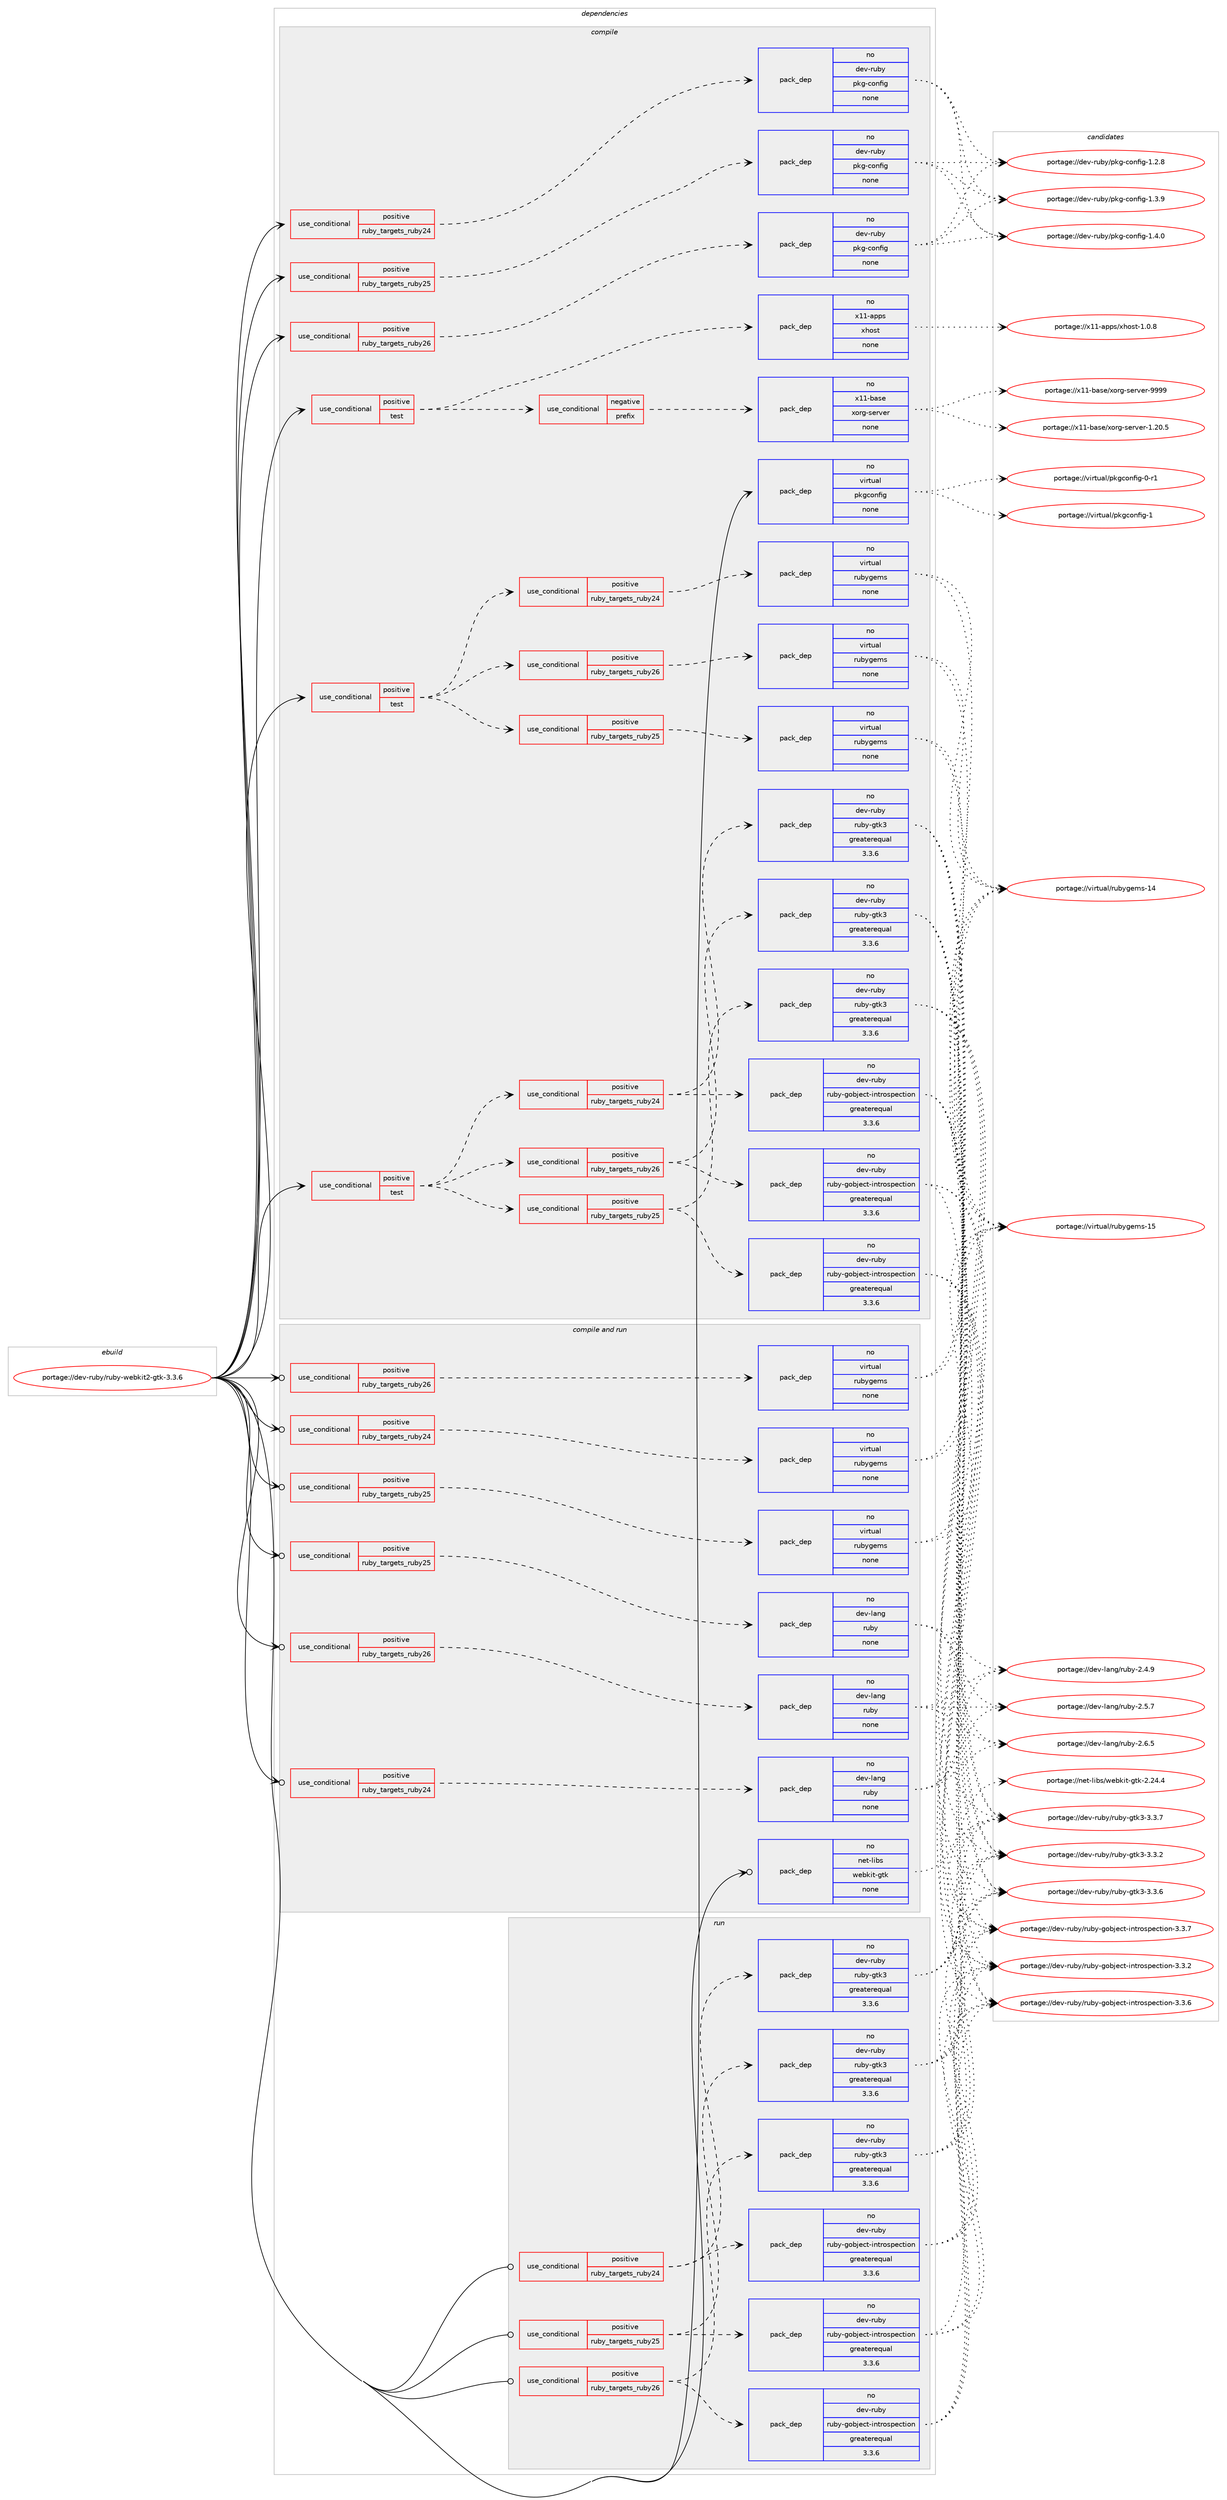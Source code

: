 digraph prolog {

# *************
# Graph options
# *************

newrank=true;
concentrate=true;
compound=true;
graph [rankdir=LR,fontname=Helvetica,fontsize=10,ranksep=1.5];#, ranksep=2.5, nodesep=0.2];
edge  [arrowhead=vee];
node  [fontname=Helvetica,fontsize=10];

# **********
# The ebuild
# **********

subgraph cluster_leftcol {
color=gray;
rank=same;
label=<<i>ebuild</i>>;
id [label="portage://dev-ruby/ruby-webkit2-gtk-3.3.6", color=red, width=4, href="../dev-ruby/ruby-webkit2-gtk-3.3.6.svg"];
}

# ****************
# The dependencies
# ****************

subgraph cluster_midcol {
color=gray;
label=<<i>dependencies</i>>;
subgraph cluster_compile {
fillcolor="#eeeeee";
style=filled;
label=<<i>compile</i>>;
subgraph cond64933 {
dependency246726 [label=<<TABLE BORDER="0" CELLBORDER="1" CELLSPACING="0" CELLPADDING="4"><TR><TD ROWSPAN="3" CELLPADDING="10">use_conditional</TD></TR><TR><TD>positive</TD></TR><TR><TD>ruby_targets_ruby24</TD></TR></TABLE>>, shape=none, color=red];
subgraph pack178248 {
dependency246727 [label=<<TABLE BORDER="0" CELLBORDER="1" CELLSPACING="0" CELLPADDING="4" WIDTH="220"><TR><TD ROWSPAN="6" CELLPADDING="30">pack_dep</TD></TR><TR><TD WIDTH="110">no</TD></TR><TR><TD>dev-ruby</TD></TR><TR><TD>pkg-config</TD></TR><TR><TD>none</TD></TR><TR><TD></TD></TR></TABLE>>, shape=none, color=blue];
}
dependency246726:e -> dependency246727:w [weight=20,style="dashed",arrowhead="vee"];
}
id:e -> dependency246726:w [weight=20,style="solid",arrowhead="vee"];
subgraph cond64934 {
dependency246728 [label=<<TABLE BORDER="0" CELLBORDER="1" CELLSPACING="0" CELLPADDING="4"><TR><TD ROWSPAN="3" CELLPADDING="10">use_conditional</TD></TR><TR><TD>positive</TD></TR><TR><TD>ruby_targets_ruby25</TD></TR></TABLE>>, shape=none, color=red];
subgraph pack178249 {
dependency246729 [label=<<TABLE BORDER="0" CELLBORDER="1" CELLSPACING="0" CELLPADDING="4" WIDTH="220"><TR><TD ROWSPAN="6" CELLPADDING="30">pack_dep</TD></TR><TR><TD WIDTH="110">no</TD></TR><TR><TD>dev-ruby</TD></TR><TR><TD>pkg-config</TD></TR><TR><TD>none</TD></TR><TR><TD></TD></TR></TABLE>>, shape=none, color=blue];
}
dependency246728:e -> dependency246729:w [weight=20,style="dashed",arrowhead="vee"];
}
id:e -> dependency246728:w [weight=20,style="solid",arrowhead="vee"];
subgraph cond64935 {
dependency246730 [label=<<TABLE BORDER="0" CELLBORDER="1" CELLSPACING="0" CELLPADDING="4"><TR><TD ROWSPAN="3" CELLPADDING="10">use_conditional</TD></TR><TR><TD>positive</TD></TR><TR><TD>ruby_targets_ruby26</TD></TR></TABLE>>, shape=none, color=red];
subgraph pack178250 {
dependency246731 [label=<<TABLE BORDER="0" CELLBORDER="1" CELLSPACING="0" CELLPADDING="4" WIDTH="220"><TR><TD ROWSPAN="6" CELLPADDING="30">pack_dep</TD></TR><TR><TD WIDTH="110">no</TD></TR><TR><TD>dev-ruby</TD></TR><TR><TD>pkg-config</TD></TR><TR><TD>none</TD></TR><TR><TD></TD></TR></TABLE>>, shape=none, color=blue];
}
dependency246730:e -> dependency246731:w [weight=20,style="dashed",arrowhead="vee"];
}
id:e -> dependency246730:w [weight=20,style="solid",arrowhead="vee"];
subgraph cond64936 {
dependency246732 [label=<<TABLE BORDER="0" CELLBORDER="1" CELLSPACING="0" CELLPADDING="4"><TR><TD ROWSPAN="3" CELLPADDING="10">use_conditional</TD></TR><TR><TD>positive</TD></TR><TR><TD>test</TD></TR></TABLE>>, shape=none, color=red];
subgraph cond64937 {
dependency246733 [label=<<TABLE BORDER="0" CELLBORDER="1" CELLSPACING="0" CELLPADDING="4"><TR><TD ROWSPAN="3" CELLPADDING="10">use_conditional</TD></TR><TR><TD>negative</TD></TR><TR><TD>prefix</TD></TR></TABLE>>, shape=none, color=red];
subgraph pack178251 {
dependency246734 [label=<<TABLE BORDER="0" CELLBORDER="1" CELLSPACING="0" CELLPADDING="4" WIDTH="220"><TR><TD ROWSPAN="6" CELLPADDING="30">pack_dep</TD></TR><TR><TD WIDTH="110">no</TD></TR><TR><TD>x11-base</TD></TR><TR><TD>xorg-server</TD></TR><TR><TD>none</TD></TR><TR><TD></TD></TR></TABLE>>, shape=none, color=blue];
}
dependency246733:e -> dependency246734:w [weight=20,style="dashed",arrowhead="vee"];
}
dependency246732:e -> dependency246733:w [weight=20,style="dashed",arrowhead="vee"];
subgraph pack178252 {
dependency246735 [label=<<TABLE BORDER="0" CELLBORDER="1" CELLSPACING="0" CELLPADDING="4" WIDTH="220"><TR><TD ROWSPAN="6" CELLPADDING="30">pack_dep</TD></TR><TR><TD WIDTH="110">no</TD></TR><TR><TD>x11-apps</TD></TR><TR><TD>xhost</TD></TR><TR><TD>none</TD></TR><TR><TD></TD></TR></TABLE>>, shape=none, color=blue];
}
dependency246732:e -> dependency246735:w [weight=20,style="dashed",arrowhead="vee"];
}
id:e -> dependency246732:w [weight=20,style="solid",arrowhead="vee"];
subgraph cond64938 {
dependency246736 [label=<<TABLE BORDER="0" CELLBORDER="1" CELLSPACING="0" CELLPADDING="4"><TR><TD ROWSPAN="3" CELLPADDING="10">use_conditional</TD></TR><TR><TD>positive</TD></TR><TR><TD>test</TD></TR></TABLE>>, shape=none, color=red];
subgraph cond64939 {
dependency246737 [label=<<TABLE BORDER="0" CELLBORDER="1" CELLSPACING="0" CELLPADDING="4"><TR><TD ROWSPAN="3" CELLPADDING="10">use_conditional</TD></TR><TR><TD>positive</TD></TR><TR><TD>ruby_targets_ruby24</TD></TR></TABLE>>, shape=none, color=red];
subgraph pack178253 {
dependency246738 [label=<<TABLE BORDER="0" CELLBORDER="1" CELLSPACING="0" CELLPADDING="4" WIDTH="220"><TR><TD ROWSPAN="6" CELLPADDING="30">pack_dep</TD></TR><TR><TD WIDTH="110">no</TD></TR><TR><TD>dev-ruby</TD></TR><TR><TD>ruby-gobject-introspection</TD></TR><TR><TD>greaterequal</TD></TR><TR><TD>3.3.6</TD></TR></TABLE>>, shape=none, color=blue];
}
dependency246737:e -> dependency246738:w [weight=20,style="dashed",arrowhead="vee"];
subgraph pack178254 {
dependency246739 [label=<<TABLE BORDER="0" CELLBORDER="1" CELLSPACING="0" CELLPADDING="4" WIDTH="220"><TR><TD ROWSPAN="6" CELLPADDING="30">pack_dep</TD></TR><TR><TD WIDTH="110">no</TD></TR><TR><TD>dev-ruby</TD></TR><TR><TD>ruby-gtk3</TD></TR><TR><TD>greaterequal</TD></TR><TR><TD>3.3.6</TD></TR></TABLE>>, shape=none, color=blue];
}
dependency246737:e -> dependency246739:w [weight=20,style="dashed",arrowhead="vee"];
}
dependency246736:e -> dependency246737:w [weight=20,style="dashed",arrowhead="vee"];
subgraph cond64940 {
dependency246740 [label=<<TABLE BORDER="0" CELLBORDER="1" CELLSPACING="0" CELLPADDING="4"><TR><TD ROWSPAN="3" CELLPADDING="10">use_conditional</TD></TR><TR><TD>positive</TD></TR><TR><TD>ruby_targets_ruby25</TD></TR></TABLE>>, shape=none, color=red];
subgraph pack178255 {
dependency246741 [label=<<TABLE BORDER="0" CELLBORDER="1" CELLSPACING="0" CELLPADDING="4" WIDTH="220"><TR><TD ROWSPAN="6" CELLPADDING="30">pack_dep</TD></TR><TR><TD WIDTH="110">no</TD></TR><TR><TD>dev-ruby</TD></TR><TR><TD>ruby-gobject-introspection</TD></TR><TR><TD>greaterequal</TD></TR><TR><TD>3.3.6</TD></TR></TABLE>>, shape=none, color=blue];
}
dependency246740:e -> dependency246741:w [weight=20,style="dashed",arrowhead="vee"];
subgraph pack178256 {
dependency246742 [label=<<TABLE BORDER="0" CELLBORDER="1" CELLSPACING="0" CELLPADDING="4" WIDTH="220"><TR><TD ROWSPAN="6" CELLPADDING="30">pack_dep</TD></TR><TR><TD WIDTH="110">no</TD></TR><TR><TD>dev-ruby</TD></TR><TR><TD>ruby-gtk3</TD></TR><TR><TD>greaterequal</TD></TR><TR><TD>3.3.6</TD></TR></TABLE>>, shape=none, color=blue];
}
dependency246740:e -> dependency246742:w [weight=20,style="dashed",arrowhead="vee"];
}
dependency246736:e -> dependency246740:w [weight=20,style="dashed",arrowhead="vee"];
subgraph cond64941 {
dependency246743 [label=<<TABLE BORDER="0" CELLBORDER="1" CELLSPACING="0" CELLPADDING="4"><TR><TD ROWSPAN="3" CELLPADDING="10">use_conditional</TD></TR><TR><TD>positive</TD></TR><TR><TD>ruby_targets_ruby26</TD></TR></TABLE>>, shape=none, color=red];
subgraph pack178257 {
dependency246744 [label=<<TABLE BORDER="0" CELLBORDER="1" CELLSPACING="0" CELLPADDING="4" WIDTH="220"><TR><TD ROWSPAN="6" CELLPADDING="30">pack_dep</TD></TR><TR><TD WIDTH="110">no</TD></TR><TR><TD>dev-ruby</TD></TR><TR><TD>ruby-gobject-introspection</TD></TR><TR><TD>greaterequal</TD></TR><TR><TD>3.3.6</TD></TR></TABLE>>, shape=none, color=blue];
}
dependency246743:e -> dependency246744:w [weight=20,style="dashed",arrowhead="vee"];
subgraph pack178258 {
dependency246745 [label=<<TABLE BORDER="0" CELLBORDER="1" CELLSPACING="0" CELLPADDING="4" WIDTH="220"><TR><TD ROWSPAN="6" CELLPADDING="30">pack_dep</TD></TR><TR><TD WIDTH="110">no</TD></TR><TR><TD>dev-ruby</TD></TR><TR><TD>ruby-gtk3</TD></TR><TR><TD>greaterequal</TD></TR><TR><TD>3.3.6</TD></TR></TABLE>>, shape=none, color=blue];
}
dependency246743:e -> dependency246745:w [weight=20,style="dashed",arrowhead="vee"];
}
dependency246736:e -> dependency246743:w [weight=20,style="dashed",arrowhead="vee"];
}
id:e -> dependency246736:w [weight=20,style="solid",arrowhead="vee"];
subgraph cond64942 {
dependency246746 [label=<<TABLE BORDER="0" CELLBORDER="1" CELLSPACING="0" CELLPADDING="4"><TR><TD ROWSPAN="3" CELLPADDING="10">use_conditional</TD></TR><TR><TD>positive</TD></TR><TR><TD>test</TD></TR></TABLE>>, shape=none, color=red];
subgraph cond64943 {
dependency246747 [label=<<TABLE BORDER="0" CELLBORDER="1" CELLSPACING="0" CELLPADDING="4"><TR><TD ROWSPAN="3" CELLPADDING="10">use_conditional</TD></TR><TR><TD>positive</TD></TR><TR><TD>ruby_targets_ruby24</TD></TR></TABLE>>, shape=none, color=red];
subgraph pack178259 {
dependency246748 [label=<<TABLE BORDER="0" CELLBORDER="1" CELLSPACING="0" CELLPADDING="4" WIDTH="220"><TR><TD ROWSPAN="6" CELLPADDING="30">pack_dep</TD></TR><TR><TD WIDTH="110">no</TD></TR><TR><TD>virtual</TD></TR><TR><TD>rubygems</TD></TR><TR><TD>none</TD></TR><TR><TD></TD></TR></TABLE>>, shape=none, color=blue];
}
dependency246747:e -> dependency246748:w [weight=20,style="dashed",arrowhead="vee"];
}
dependency246746:e -> dependency246747:w [weight=20,style="dashed",arrowhead="vee"];
subgraph cond64944 {
dependency246749 [label=<<TABLE BORDER="0" CELLBORDER="1" CELLSPACING="0" CELLPADDING="4"><TR><TD ROWSPAN="3" CELLPADDING="10">use_conditional</TD></TR><TR><TD>positive</TD></TR><TR><TD>ruby_targets_ruby25</TD></TR></TABLE>>, shape=none, color=red];
subgraph pack178260 {
dependency246750 [label=<<TABLE BORDER="0" CELLBORDER="1" CELLSPACING="0" CELLPADDING="4" WIDTH="220"><TR><TD ROWSPAN="6" CELLPADDING="30">pack_dep</TD></TR><TR><TD WIDTH="110">no</TD></TR><TR><TD>virtual</TD></TR><TR><TD>rubygems</TD></TR><TR><TD>none</TD></TR><TR><TD></TD></TR></TABLE>>, shape=none, color=blue];
}
dependency246749:e -> dependency246750:w [weight=20,style="dashed",arrowhead="vee"];
}
dependency246746:e -> dependency246749:w [weight=20,style="dashed",arrowhead="vee"];
subgraph cond64945 {
dependency246751 [label=<<TABLE BORDER="0" CELLBORDER="1" CELLSPACING="0" CELLPADDING="4"><TR><TD ROWSPAN="3" CELLPADDING="10">use_conditional</TD></TR><TR><TD>positive</TD></TR><TR><TD>ruby_targets_ruby26</TD></TR></TABLE>>, shape=none, color=red];
subgraph pack178261 {
dependency246752 [label=<<TABLE BORDER="0" CELLBORDER="1" CELLSPACING="0" CELLPADDING="4" WIDTH="220"><TR><TD ROWSPAN="6" CELLPADDING="30">pack_dep</TD></TR><TR><TD WIDTH="110">no</TD></TR><TR><TD>virtual</TD></TR><TR><TD>rubygems</TD></TR><TR><TD>none</TD></TR><TR><TD></TD></TR></TABLE>>, shape=none, color=blue];
}
dependency246751:e -> dependency246752:w [weight=20,style="dashed",arrowhead="vee"];
}
dependency246746:e -> dependency246751:w [weight=20,style="dashed",arrowhead="vee"];
}
id:e -> dependency246746:w [weight=20,style="solid",arrowhead="vee"];
subgraph pack178262 {
dependency246753 [label=<<TABLE BORDER="0" CELLBORDER="1" CELLSPACING="0" CELLPADDING="4" WIDTH="220"><TR><TD ROWSPAN="6" CELLPADDING="30">pack_dep</TD></TR><TR><TD WIDTH="110">no</TD></TR><TR><TD>virtual</TD></TR><TR><TD>pkgconfig</TD></TR><TR><TD>none</TD></TR><TR><TD></TD></TR></TABLE>>, shape=none, color=blue];
}
id:e -> dependency246753:w [weight=20,style="solid",arrowhead="vee"];
}
subgraph cluster_compileandrun {
fillcolor="#eeeeee";
style=filled;
label=<<i>compile and run</i>>;
subgraph cond64946 {
dependency246754 [label=<<TABLE BORDER="0" CELLBORDER="1" CELLSPACING="0" CELLPADDING="4"><TR><TD ROWSPAN="3" CELLPADDING="10">use_conditional</TD></TR><TR><TD>positive</TD></TR><TR><TD>ruby_targets_ruby24</TD></TR></TABLE>>, shape=none, color=red];
subgraph pack178263 {
dependency246755 [label=<<TABLE BORDER="0" CELLBORDER="1" CELLSPACING="0" CELLPADDING="4" WIDTH="220"><TR><TD ROWSPAN="6" CELLPADDING="30">pack_dep</TD></TR><TR><TD WIDTH="110">no</TD></TR><TR><TD>dev-lang</TD></TR><TR><TD>ruby</TD></TR><TR><TD>none</TD></TR><TR><TD></TD></TR></TABLE>>, shape=none, color=blue];
}
dependency246754:e -> dependency246755:w [weight=20,style="dashed",arrowhead="vee"];
}
id:e -> dependency246754:w [weight=20,style="solid",arrowhead="odotvee"];
subgraph cond64947 {
dependency246756 [label=<<TABLE BORDER="0" CELLBORDER="1" CELLSPACING="0" CELLPADDING="4"><TR><TD ROWSPAN="3" CELLPADDING="10">use_conditional</TD></TR><TR><TD>positive</TD></TR><TR><TD>ruby_targets_ruby24</TD></TR></TABLE>>, shape=none, color=red];
subgraph pack178264 {
dependency246757 [label=<<TABLE BORDER="0" CELLBORDER="1" CELLSPACING="0" CELLPADDING="4" WIDTH="220"><TR><TD ROWSPAN="6" CELLPADDING="30">pack_dep</TD></TR><TR><TD WIDTH="110">no</TD></TR><TR><TD>virtual</TD></TR><TR><TD>rubygems</TD></TR><TR><TD>none</TD></TR><TR><TD></TD></TR></TABLE>>, shape=none, color=blue];
}
dependency246756:e -> dependency246757:w [weight=20,style="dashed",arrowhead="vee"];
}
id:e -> dependency246756:w [weight=20,style="solid",arrowhead="odotvee"];
subgraph cond64948 {
dependency246758 [label=<<TABLE BORDER="0" CELLBORDER="1" CELLSPACING="0" CELLPADDING="4"><TR><TD ROWSPAN="3" CELLPADDING="10">use_conditional</TD></TR><TR><TD>positive</TD></TR><TR><TD>ruby_targets_ruby25</TD></TR></TABLE>>, shape=none, color=red];
subgraph pack178265 {
dependency246759 [label=<<TABLE BORDER="0" CELLBORDER="1" CELLSPACING="0" CELLPADDING="4" WIDTH="220"><TR><TD ROWSPAN="6" CELLPADDING="30">pack_dep</TD></TR><TR><TD WIDTH="110">no</TD></TR><TR><TD>dev-lang</TD></TR><TR><TD>ruby</TD></TR><TR><TD>none</TD></TR><TR><TD></TD></TR></TABLE>>, shape=none, color=blue];
}
dependency246758:e -> dependency246759:w [weight=20,style="dashed",arrowhead="vee"];
}
id:e -> dependency246758:w [weight=20,style="solid",arrowhead="odotvee"];
subgraph cond64949 {
dependency246760 [label=<<TABLE BORDER="0" CELLBORDER="1" CELLSPACING="0" CELLPADDING="4"><TR><TD ROWSPAN="3" CELLPADDING="10">use_conditional</TD></TR><TR><TD>positive</TD></TR><TR><TD>ruby_targets_ruby25</TD></TR></TABLE>>, shape=none, color=red];
subgraph pack178266 {
dependency246761 [label=<<TABLE BORDER="0" CELLBORDER="1" CELLSPACING="0" CELLPADDING="4" WIDTH="220"><TR><TD ROWSPAN="6" CELLPADDING="30">pack_dep</TD></TR><TR><TD WIDTH="110">no</TD></TR><TR><TD>virtual</TD></TR><TR><TD>rubygems</TD></TR><TR><TD>none</TD></TR><TR><TD></TD></TR></TABLE>>, shape=none, color=blue];
}
dependency246760:e -> dependency246761:w [weight=20,style="dashed",arrowhead="vee"];
}
id:e -> dependency246760:w [weight=20,style="solid",arrowhead="odotvee"];
subgraph cond64950 {
dependency246762 [label=<<TABLE BORDER="0" CELLBORDER="1" CELLSPACING="0" CELLPADDING="4"><TR><TD ROWSPAN="3" CELLPADDING="10">use_conditional</TD></TR><TR><TD>positive</TD></TR><TR><TD>ruby_targets_ruby26</TD></TR></TABLE>>, shape=none, color=red];
subgraph pack178267 {
dependency246763 [label=<<TABLE BORDER="0" CELLBORDER="1" CELLSPACING="0" CELLPADDING="4" WIDTH="220"><TR><TD ROWSPAN="6" CELLPADDING="30">pack_dep</TD></TR><TR><TD WIDTH="110">no</TD></TR><TR><TD>dev-lang</TD></TR><TR><TD>ruby</TD></TR><TR><TD>none</TD></TR><TR><TD></TD></TR></TABLE>>, shape=none, color=blue];
}
dependency246762:e -> dependency246763:w [weight=20,style="dashed",arrowhead="vee"];
}
id:e -> dependency246762:w [weight=20,style="solid",arrowhead="odotvee"];
subgraph cond64951 {
dependency246764 [label=<<TABLE BORDER="0" CELLBORDER="1" CELLSPACING="0" CELLPADDING="4"><TR><TD ROWSPAN="3" CELLPADDING="10">use_conditional</TD></TR><TR><TD>positive</TD></TR><TR><TD>ruby_targets_ruby26</TD></TR></TABLE>>, shape=none, color=red];
subgraph pack178268 {
dependency246765 [label=<<TABLE BORDER="0" CELLBORDER="1" CELLSPACING="0" CELLPADDING="4" WIDTH="220"><TR><TD ROWSPAN="6" CELLPADDING="30">pack_dep</TD></TR><TR><TD WIDTH="110">no</TD></TR><TR><TD>virtual</TD></TR><TR><TD>rubygems</TD></TR><TR><TD>none</TD></TR><TR><TD></TD></TR></TABLE>>, shape=none, color=blue];
}
dependency246764:e -> dependency246765:w [weight=20,style="dashed",arrowhead="vee"];
}
id:e -> dependency246764:w [weight=20,style="solid",arrowhead="odotvee"];
subgraph pack178269 {
dependency246766 [label=<<TABLE BORDER="0" CELLBORDER="1" CELLSPACING="0" CELLPADDING="4" WIDTH="220"><TR><TD ROWSPAN="6" CELLPADDING="30">pack_dep</TD></TR><TR><TD WIDTH="110">no</TD></TR><TR><TD>net-libs</TD></TR><TR><TD>webkit-gtk</TD></TR><TR><TD>none</TD></TR><TR><TD></TD></TR></TABLE>>, shape=none, color=blue];
}
id:e -> dependency246766:w [weight=20,style="solid",arrowhead="odotvee"];
}
subgraph cluster_run {
fillcolor="#eeeeee";
style=filled;
label=<<i>run</i>>;
subgraph cond64952 {
dependency246767 [label=<<TABLE BORDER="0" CELLBORDER="1" CELLSPACING="0" CELLPADDING="4"><TR><TD ROWSPAN="3" CELLPADDING="10">use_conditional</TD></TR><TR><TD>positive</TD></TR><TR><TD>ruby_targets_ruby24</TD></TR></TABLE>>, shape=none, color=red];
subgraph pack178270 {
dependency246768 [label=<<TABLE BORDER="0" CELLBORDER="1" CELLSPACING="0" CELLPADDING="4" WIDTH="220"><TR><TD ROWSPAN="6" CELLPADDING="30">pack_dep</TD></TR><TR><TD WIDTH="110">no</TD></TR><TR><TD>dev-ruby</TD></TR><TR><TD>ruby-gobject-introspection</TD></TR><TR><TD>greaterequal</TD></TR><TR><TD>3.3.6</TD></TR></TABLE>>, shape=none, color=blue];
}
dependency246767:e -> dependency246768:w [weight=20,style="dashed",arrowhead="vee"];
subgraph pack178271 {
dependency246769 [label=<<TABLE BORDER="0" CELLBORDER="1" CELLSPACING="0" CELLPADDING="4" WIDTH="220"><TR><TD ROWSPAN="6" CELLPADDING="30">pack_dep</TD></TR><TR><TD WIDTH="110">no</TD></TR><TR><TD>dev-ruby</TD></TR><TR><TD>ruby-gtk3</TD></TR><TR><TD>greaterequal</TD></TR><TR><TD>3.3.6</TD></TR></TABLE>>, shape=none, color=blue];
}
dependency246767:e -> dependency246769:w [weight=20,style="dashed",arrowhead="vee"];
}
id:e -> dependency246767:w [weight=20,style="solid",arrowhead="odot"];
subgraph cond64953 {
dependency246770 [label=<<TABLE BORDER="0" CELLBORDER="1" CELLSPACING="0" CELLPADDING="4"><TR><TD ROWSPAN="3" CELLPADDING="10">use_conditional</TD></TR><TR><TD>positive</TD></TR><TR><TD>ruby_targets_ruby25</TD></TR></TABLE>>, shape=none, color=red];
subgraph pack178272 {
dependency246771 [label=<<TABLE BORDER="0" CELLBORDER="1" CELLSPACING="0" CELLPADDING="4" WIDTH="220"><TR><TD ROWSPAN="6" CELLPADDING="30">pack_dep</TD></TR><TR><TD WIDTH="110">no</TD></TR><TR><TD>dev-ruby</TD></TR><TR><TD>ruby-gobject-introspection</TD></TR><TR><TD>greaterequal</TD></TR><TR><TD>3.3.6</TD></TR></TABLE>>, shape=none, color=blue];
}
dependency246770:e -> dependency246771:w [weight=20,style="dashed",arrowhead="vee"];
subgraph pack178273 {
dependency246772 [label=<<TABLE BORDER="0" CELLBORDER="1" CELLSPACING="0" CELLPADDING="4" WIDTH="220"><TR><TD ROWSPAN="6" CELLPADDING="30">pack_dep</TD></TR><TR><TD WIDTH="110">no</TD></TR><TR><TD>dev-ruby</TD></TR><TR><TD>ruby-gtk3</TD></TR><TR><TD>greaterequal</TD></TR><TR><TD>3.3.6</TD></TR></TABLE>>, shape=none, color=blue];
}
dependency246770:e -> dependency246772:w [weight=20,style="dashed",arrowhead="vee"];
}
id:e -> dependency246770:w [weight=20,style="solid",arrowhead="odot"];
subgraph cond64954 {
dependency246773 [label=<<TABLE BORDER="0" CELLBORDER="1" CELLSPACING="0" CELLPADDING="4"><TR><TD ROWSPAN="3" CELLPADDING="10">use_conditional</TD></TR><TR><TD>positive</TD></TR><TR><TD>ruby_targets_ruby26</TD></TR></TABLE>>, shape=none, color=red];
subgraph pack178274 {
dependency246774 [label=<<TABLE BORDER="0" CELLBORDER="1" CELLSPACING="0" CELLPADDING="4" WIDTH="220"><TR><TD ROWSPAN="6" CELLPADDING="30">pack_dep</TD></TR><TR><TD WIDTH="110">no</TD></TR><TR><TD>dev-ruby</TD></TR><TR><TD>ruby-gobject-introspection</TD></TR><TR><TD>greaterequal</TD></TR><TR><TD>3.3.6</TD></TR></TABLE>>, shape=none, color=blue];
}
dependency246773:e -> dependency246774:w [weight=20,style="dashed",arrowhead="vee"];
subgraph pack178275 {
dependency246775 [label=<<TABLE BORDER="0" CELLBORDER="1" CELLSPACING="0" CELLPADDING="4" WIDTH="220"><TR><TD ROWSPAN="6" CELLPADDING="30">pack_dep</TD></TR><TR><TD WIDTH="110">no</TD></TR><TR><TD>dev-ruby</TD></TR><TR><TD>ruby-gtk3</TD></TR><TR><TD>greaterequal</TD></TR><TR><TD>3.3.6</TD></TR></TABLE>>, shape=none, color=blue];
}
dependency246773:e -> dependency246775:w [weight=20,style="dashed",arrowhead="vee"];
}
id:e -> dependency246773:w [weight=20,style="solid",arrowhead="odot"];
}
}

# **************
# The candidates
# **************

subgraph cluster_choices {
rank=same;
color=gray;
label=<<i>candidates</i>>;

subgraph choice178248 {
color=black;
nodesep=1;
choiceportage1001011184511411798121471121071034599111110102105103454946504656 [label="portage://dev-ruby/pkg-config-1.2.8", color=red, width=4,href="../dev-ruby/pkg-config-1.2.8.svg"];
choiceportage1001011184511411798121471121071034599111110102105103454946514657 [label="portage://dev-ruby/pkg-config-1.3.9", color=red, width=4,href="../dev-ruby/pkg-config-1.3.9.svg"];
choiceportage1001011184511411798121471121071034599111110102105103454946524648 [label="portage://dev-ruby/pkg-config-1.4.0", color=red, width=4,href="../dev-ruby/pkg-config-1.4.0.svg"];
dependency246727:e -> choiceportage1001011184511411798121471121071034599111110102105103454946504656:w [style=dotted,weight="100"];
dependency246727:e -> choiceportage1001011184511411798121471121071034599111110102105103454946514657:w [style=dotted,weight="100"];
dependency246727:e -> choiceportage1001011184511411798121471121071034599111110102105103454946524648:w [style=dotted,weight="100"];
}
subgraph choice178249 {
color=black;
nodesep=1;
choiceportage1001011184511411798121471121071034599111110102105103454946504656 [label="portage://dev-ruby/pkg-config-1.2.8", color=red, width=4,href="../dev-ruby/pkg-config-1.2.8.svg"];
choiceportage1001011184511411798121471121071034599111110102105103454946514657 [label="portage://dev-ruby/pkg-config-1.3.9", color=red, width=4,href="../dev-ruby/pkg-config-1.3.9.svg"];
choiceportage1001011184511411798121471121071034599111110102105103454946524648 [label="portage://dev-ruby/pkg-config-1.4.0", color=red, width=4,href="../dev-ruby/pkg-config-1.4.0.svg"];
dependency246729:e -> choiceportage1001011184511411798121471121071034599111110102105103454946504656:w [style=dotted,weight="100"];
dependency246729:e -> choiceportage1001011184511411798121471121071034599111110102105103454946514657:w [style=dotted,weight="100"];
dependency246729:e -> choiceportage1001011184511411798121471121071034599111110102105103454946524648:w [style=dotted,weight="100"];
}
subgraph choice178250 {
color=black;
nodesep=1;
choiceportage1001011184511411798121471121071034599111110102105103454946504656 [label="portage://dev-ruby/pkg-config-1.2.8", color=red, width=4,href="../dev-ruby/pkg-config-1.2.8.svg"];
choiceportage1001011184511411798121471121071034599111110102105103454946514657 [label="portage://dev-ruby/pkg-config-1.3.9", color=red, width=4,href="../dev-ruby/pkg-config-1.3.9.svg"];
choiceportage1001011184511411798121471121071034599111110102105103454946524648 [label="portage://dev-ruby/pkg-config-1.4.0", color=red, width=4,href="../dev-ruby/pkg-config-1.4.0.svg"];
dependency246731:e -> choiceportage1001011184511411798121471121071034599111110102105103454946504656:w [style=dotted,weight="100"];
dependency246731:e -> choiceportage1001011184511411798121471121071034599111110102105103454946514657:w [style=dotted,weight="100"];
dependency246731:e -> choiceportage1001011184511411798121471121071034599111110102105103454946524648:w [style=dotted,weight="100"];
}
subgraph choice178251 {
color=black;
nodesep=1;
choiceportage1204949459897115101471201111141034511510111411810111445494650484653 [label="portage://x11-base/xorg-server-1.20.5", color=red, width=4,href="../x11-base/xorg-server-1.20.5.svg"];
choiceportage120494945989711510147120111114103451151011141181011144557575757 [label="portage://x11-base/xorg-server-9999", color=red, width=4,href="../x11-base/xorg-server-9999.svg"];
dependency246734:e -> choiceportage1204949459897115101471201111141034511510111411810111445494650484653:w [style=dotted,weight="100"];
dependency246734:e -> choiceportage120494945989711510147120111114103451151011141181011144557575757:w [style=dotted,weight="100"];
}
subgraph choice178252 {
color=black;
nodesep=1;
choiceportage1204949459711211211547120104111115116454946484656 [label="portage://x11-apps/xhost-1.0.8", color=red, width=4,href="../x11-apps/xhost-1.0.8.svg"];
dependency246735:e -> choiceportage1204949459711211211547120104111115116454946484656:w [style=dotted,weight="100"];
}
subgraph choice178253 {
color=black;
nodesep=1;
choiceportage100101118451141179812147114117981214510311198106101991164510511011611411111511210199116105111110455146514650 [label="portage://dev-ruby/ruby-gobject-introspection-3.3.2", color=red, width=4,href="../dev-ruby/ruby-gobject-introspection-3.3.2.svg"];
choiceportage100101118451141179812147114117981214510311198106101991164510511011611411111511210199116105111110455146514654 [label="portage://dev-ruby/ruby-gobject-introspection-3.3.6", color=red, width=4,href="../dev-ruby/ruby-gobject-introspection-3.3.6.svg"];
choiceportage100101118451141179812147114117981214510311198106101991164510511011611411111511210199116105111110455146514655 [label="portage://dev-ruby/ruby-gobject-introspection-3.3.7", color=red, width=4,href="../dev-ruby/ruby-gobject-introspection-3.3.7.svg"];
dependency246738:e -> choiceportage100101118451141179812147114117981214510311198106101991164510511011611411111511210199116105111110455146514650:w [style=dotted,weight="100"];
dependency246738:e -> choiceportage100101118451141179812147114117981214510311198106101991164510511011611411111511210199116105111110455146514654:w [style=dotted,weight="100"];
dependency246738:e -> choiceportage100101118451141179812147114117981214510311198106101991164510511011611411111511210199116105111110455146514655:w [style=dotted,weight="100"];
}
subgraph choice178254 {
color=black;
nodesep=1;
choiceportage100101118451141179812147114117981214510311610751455146514650 [label="portage://dev-ruby/ruby-gtk3-3.3.2", color=red, width=4,href="../dev-ruby/ruby-gtk3-3.3.2.svg"];
choiceportage100101118451141179812147114117981214510311610751455146514654 [label="portage://dev-ruby/ruby-gtk3-3.3.6", color=red, width=4,href="../dev-ruby/ruby-gtk3-3.3.6.svg"];
choiceportage100101118451141179812147114117981214510311610751455146514655 [label="portage://dev-ruby/ruby-gtk3-3.3.7", color=red, width=4,href="../dev-ruby/ruby-gtk3-3.3.7.svg"];
dependency246739:e -> choiceportage100101118451141179812147114117981214510311610751455146514650:w [style=dotted,weight="100"];
dependency246739:e -> choiceportage100101118451141179812147114117981214510311610751455146514654:w [style=dotted,weight="100"];
dependency246739:e -> choiceportage100101118451141179812147114117981214510311610751455146514655:w [style=dotted,weight="100"];
}
subgraph choice178255 {
color=black;
nodesep=1;
choiceportage100101118451141179812147114117981214510311198106101991164510511011611411111511210199116105111110455146514650 [label="portage://dev-ruby/ruby-gobject-introspection-3.3.2", color=red, width=4,href="../dev-ruby/ruby-gobject-introspection-3.3.2.svg"];
choiceportage100101118451141179812147114117981214510311198106101991164510511011611411111511210199116105111110455146514654 [label="portage://dev-ruby/ruby-gobject-introspection-3.3.6", color=red, width=4,href="../dev-ruby/ruby-gobject-introspection-3.3.6.svg"];
choiceportage100101118451141179812147114117981214510311198106101991164510511011611411111511210199116105111110455146514655 [label="portage://dev-ruby/ruby-gobject-introspection-3.3.7", color=red, width=4,href="../dev-ruby/ruby-gobject-introspection-3.3.7.svg"];
dependency246741:e -> choiceportage100101118451141179812147114117981214510311198106101991164510511011611411111511210199116105111110455146514650:w [style=dotted,weight="100"];
dependency246741:e -> choiceportage100101118451141179812147114117981214510311198106101991164510511011611411111511210199116105111110455146514654:w [style=dotted,weight="100"];
dependency246741:e -> choiceportage100101118451141179812147114117981214510311198106101991164510511011611411111511210199116105111110455146514655:w [style=dotted,weight="100"];
}
subgraph choice178256 {
color=black;
nodesep=1;
choiceportage100101118451141179812147114117981214510311610751455146514650 [label="portage://dev-ruby/ruby-gtk3-3.3.2", color=red, width=4,href="../dev-ruby/ruby-gtk3-3.3.2.svg"];
choiceportage100101118451141179812147114117981214510311610751455146514654 [label="portage://dev-ruby/ruby-gtk3-3.3.6", color=red, width=4,href="../dev-ruby/ruby-gtk3-3.3.6.svg"];
choiceportage100101118451141179812147114117981214510311610751455146514655 [label="portage://dev-ruby/ruby-gtk3-3.3.7", color=red, width=4,href="../dev-ruby/ruby-gtk3-3.3.7.svg"];
dependency246742:e -> choiceportage100101118451141179812147114117981214510311610751455146514650:w [style=dotted,weight="100"];
dependency246742:e -> choiceportage100101118451141179812147114117981214510311610751455146514654:w [style=dotted,weight="100"];
dependency246742:e -> choiceportage100101118451141179812147114117981214510311610751455146514655:w [style=dotted,weight="100"];
}
subgraph choice178257 {
color=black;
nodesep=1;
choiceportage100101118451141179812147114117981214510311198106101991164510511011611411111511210199116105111110455146514650 [label="portage://dev-ruby/ruby-gobject-introspection-3.3.2", color=red, width=4,href="../dev-ruby/ruby-gobject-introspection-3.3.2.svg"];
choiceportage100101118451141179812147114117981214510311198106101991164510511011611411111511210199116105111110455146514654 [label="portage://dev-ruby/ruby-gobject-introspection-3.3.6", color=red, width=4,href="../dev-ruby/ruby-gobject-introspection-3.3.6.svg"];
choiceportage100101118451141179812147114117981214510311198106101991164510511011611411111511210199116105111110455146514655 [label="portage://dev-ruby/ruby-gobject-introspection-3.3.7", color=red, width=4,href="../dev-ruby/ruby-gobject-introspection-3.3.7.svg"];
dependency246744:e -> choiceportage100101118451141179812147114117981214510311198106101991164510511011611411111511210199116105111110455146514650:w [style=dotted,weight="100"];
dependency246744:e -> choiceportage100101118451141179812147114117981214510311198106101991164510511011611411111511210199116105111110455146514654:w [style=dotted,weight="100"];
dependency246744:e -> choiceportage100101118451141179812147114117981214510311198106101991164510511011611411111511210199116105111110455146514655:w [style=dotted,weight="100"];
}
subgraph choice178258 {
color=black;
nodesep=1;
choiceportage100101118451141179812147114117981214510311610751455146514650 [label="portage://dev-ruby/ruby-gtk3-3.3.2", color=red, width=4,href="../dev-ruby/ruby-gtk3-3.3.2.svg"];
choiceportage100101118451141179812147114117981214510311610751455146514654 [label="portage://dev-ruby/ruby-gtk3-3.3.6", color=red, width=4,href="../dev-ruby/ruby-gtk3-3.3.6.svg"];
choiceportage100101118451141179812147114117981214510311610751455146514655 [label="portage://dev-ruby/ruby-gtk3-3.3.7", color=red, width=4,href="../dev-ruby/ruby-gtk3-3.3.7.svg"];
dependency246745:e -> choiceportage100101118451141179812147114117981214510311610751455146514650:w [style=dotted,weight="100"];
dependency246745:e -> choiceportage100101118451141179812147114117981214510311610751455146514654:w [style=dotted,weight="100"];
dependency246745:e -> choiceportage100101118451141179812147114117981214510311610751455146514655:w [style=dotted,weight="100"];
}
subgraph choice178259 {
color=black;
nodesep=1;
choiceportage118105114116117971084711411798121103101109115454952 [label="portage://virtual/rubygems-14", color=red, width=4,href="../virtual/rubygems-14.svg"];
choiceportage118105114116117971084711411798121103101109115454953 [label="portage://virtual/rubygems-15", color=red, width=4,href="../virtual/rubygems-15.svg"];
dependency246748:e -> choiceportage118105114116117971084711411798121103101109115454952:w [style=dotted,weight="100"];
dependency246748:e -> choiceportage118105114116117971084711411798121103101109115454953:w [style=dotted,weight="100"];
}
subgraph choice178260 {
color=black;
nodesep=1;
choiceportage118105114116117971084711411798121103101109115454952 [label="portage://virtual/rubygems-14", color=red, width=4,href="../virtual/rubygems-14.svg"];
choiceportage118105114116117971084711411798121103101109115454953 [label="portage://virtual/rubygems-15", color=red, width=4,href="../virtual/rubygems-15.svg"];
dependency246750:e -> choiceportage118105114116117971084711411798121103101109115454952:w [style=dotted,weight="100"];
dependency246750:e -> choiceportage118105114116117971084711411798121103101109115454953:w [style=dotted,weight="100"];
}
subgraph choice178261 {
color=black;
nodesep=1;
choiceportage118105114116117971084711411798121103101109115454952 [label="portage://virtual/rubygems-14", color=red, width=4,href="../virtual/rubygems-14.svg"];
choiceportage118105114116117971084711411798121103101109115454953 [label="portage://virtual/rubygems-15", color=red, width=4,href="../virtual/rubygems-15.svg"];
dependency246752:e -> choiceportage118105114116117971084711411798121103101109115454952:w [style=dotted,weight="100"];
dependency246752:e -> choiceportage118105114116117971084711411798121103101109115454953:w [style=dotted,weight="100"];
}
subgraph choice178262 {
color=black;
nodesep=1;
choiceportage11810511411611797108471121071039911111010210510345484511449 [label="portage://virtual/pkgconfig-0-r1", color=red, width=4,href="../virtual/pkgconfig-0-r1.svg"];
choiceportage1181051141161179710847112107103991111101021051034549 [label="portage://virtual/pkgconfig-1", color=red, width=4,href="../virtual/pkgconfig-1.svg"];
dependency246753:e -> choiceportage11810511411611797108471121071039911111010210510345484511449:w [style=dotted,weight="100"];
dependency246753:e -> choiceportage1181051141161179710847112107103991111101021051034549:w [style=dotted,weight="100"];
}
subgraph choice178263 {
color=black;
nodesep=1;
choiceportage10010111845108971101034711411798121455046524657 [label="portage://dev-lang/ruby-2.4.9", color=red, width=4,href="../dev-lang/ruby-2.4.9.svg"];
choiceportage10010111845108971101034711411798121455046534655 [label="portage://dev-lang/ruby-2.5.7", color=red, width=4,href="../dev-lang/ruby-2.5.7.svg"];
choiceportage10010111845108971101034711411798121455046544653 [label="portage://dev-lang/ruby-2.6.5", color=red, width=4,href="../dev-lang/ruby-2.6.5.svg"];
dependency246755:e -> choiceportage10010111845108971101034711411798121455046524657:w [style=dotted,weight="100"];
dependency246755:e -> choiceportage10010111845108971101034711411798121455046534655:w [style=dotted,weight="100"];
dependency246755:e -> choiceportage10010111845108971101034711411798121455046544653:w [style=dotted,weight="100"];
}
subgraph choice178264 {
color=black;
nodesep=1;
choiceportage118105114116117971084711411798121103101109115454952 [label="portage://virtual/rubygems-14", color=red, width=4,href="../virtual/rubygems-14.svg"];
choiceportage118105114116117971084711411798121103101109115454953 [label="portage://virtual/rubygems-15", color=red, width=4,href="../virtual/rubygems-15.svg"];
dependency246757:e -> choiceportage118105114116117971084711411798121103101109115454952:w [style=dotted,weight="100"];
dependency246757:e -> choiceportage118105114116117971084711411798121103101109115454953:w [style=dotted,weight="100"];
}
subgraph choice178265 {
color=black;
nodesep=1;
choiceportage10010111845108971101034711411798121455046524657 [label="portage://dev-lang/ruby-2.4.9", color=red, width=4,href="../dev-lang/ruby-2.4.9.svg"];
choiceportage10010111845108971101034711411798121455046534655 [label="portage://dev-lang/ruby-2.5.7", color=red, width=4,href="../dev-lang/ruby-2.5.7.svg"];
choiceportage10010111845108971101034711411798121455046544653 [label="portage://dev-lang/ruby-2.6.5", color=red, width=4,href="../dev-lang/ruby-2.6.5.svg"];
dependency246759:e -> choiceportage10010111845108971101034711411798121455046524657:w [style=dotted,weight="100"];
dependency246759:e -> choiceportage10010111845108971101034711411798121455046534655:w [style=dotted,weight="100"];
dependency246759:e -> choiceportage10010111845108971101034711411798121455046544653:w [style=dotted,weight="100"];
}
subgraph choice178266 {
color=black;
nodesep=1;
choiceportage118105114116117971084711411798121103101109115454952 [label="portage://virtual/rubygems-14", color=red, width=4,href="../virtual/rubygems-14.svg"];
choiceportage118105114116117971084711411798121103101109115454953 [label="portage://virtual/rubygems-15", color=red, width=4,href="../virtual/rubygems-15.svg"];
dependency246761:e -> choiceportage118105114116117971084711411798121103101109115454952:w [style=dotted,weight="100"];
dependency246761:e -> choiceportage118105114116117971084711411798121103101109115454953:w [style=dotted,weight="100"];
}
subgraph choice178267 {
color=black;
nodesep=1;
choiceportage10010111845108971101034711411798121455046524657 [label="portage://dev-lang/ruby-2.4.9", color=red, width=4,href="../dev-lang/ruby-2.4.9.svg"];
choiceportage10010111845108971101034711411798121455046534655 [label="portage://dev-lang/ruby-2.5.7", color=red, width=4,href="../dev-lang/ruby-2.5.7.svg"];
choiceportage10010111845108971101034711411798121455046544653 [label="portage://dev-lang/ruby-2.6.5", color=red, width=4,href="../dev-lang/ruby-2.6.5.svg"];
dependency246763:e -> choiceportage10010111845108971101034711411798121455046524657:w [style=dotted,weight="100"];
dependency246763:e -> choiceportage10010111845108971101034711411798121455046534655:w [style=dotted,weight="100"];
dependency246763:e -> choiceportage10010111845108971101034711411798121455046544653:w [style=dotted,weight="100"];
}
subgraph choice178268 {
color=black;
nodesep=1;
choiceportage118105114116117971084711411798121103101109115454952 [label="portage://virtual/rubygems-14", color=red, width=4,href="../virtual/rubygems-14.svg"];
choiceportage118105114116117971084711411798121103101109115454953 [label="portage://virtual/rubygems-15", color=red, width=4,href="../virtual/rubygems-15.svg"];
dependency246765:e -> choiceportage118105114116117971084711411798121103101109115454952:w [style=dotted,weight="100"];
dependency246765:e -> choiceportage118105114116117971084711411798121103101109115454953:w [style=dotted,weight="100"];
}
subgraph choice178269 {
color=black;
nodesep=1;
choiceportage110101116451081059811547119101981071051164510311610745504650524652 [label="portage://net-libs/webkit-gtk-2.24.4", color=red, width=4,href="../net-libs/webkit-gtk-2.24.4.svg"];
dependency246766:e -> choiceportage110101116451081059811547119101981071051164510311610745504650524652:w [style=dotted,weight="100"];
}
subgraph choice178270 {
color=black;
nodesep=1;
choiceportage100101118451141179812147114117981214510311198106101991164510511011611411111511210199116105111110455146514650 [label="portage://dev-ruby/ruby-gobject-introspection-3.3.2", color=red, width=4,href="../dev-ruby/ruby-gobject-introspection-3.3.2.svg"];
choiceportage100101118451141179812147114117981214510311198106101991164510511011611411111511210199116105111110455146514654 [label="portage://dev-ruby/ruby-gobject-introspection-3.3.6", color=red, width=4,href="../dev-ruby/ruby-gobject-introspection-3.3.6.svg"];
choiceportage100101118451141179812147114117981214510311198106101991164510511011611411111511210199116105111110455146514655 [label="portage://dev-ruby/ruby-gobject-introspection-3.3.7", color=red, width=4,href="../dev-ruby/ruby-gobject-introspection-3.3.7.svg"];
dependency246768:e -> choiceportage100101118451141179812147114117981214510311198106101991164510511011611411111511210199116105111110455146514650:w [style=dotted,weight="100"];
dependency246768:e -> choiceportage100101118451141179812147114117981214510311198106101991164510511011611411111511210199116105111110455146514654:w [style=dotted,weight="100"];
dependency246768:e -> choiceportage100101118451141179812147114117981214510311198106101991164510511011611411111511210199116105111110455146514655:w [style=dotted,weight="100"];
}
subgraph choice178271 {
color=black;
nodesep=1;
choiceportage100101118451141179812147114117981214510311610751455146514650 [label="portage://dev-ruby/ruby-gtk3-3.3.2", color=red, width=4,href="../dev-ruby/ruby-gtk3-3.3.2.svg"];
choiceportage100101118451141179812147114117981214510311610751455146514654 [label="portage://dev-ruby/ruby-gtk3-3.3.6", color=red, width=4,href="../dev-ruby/ruby-gtk3-3.3.6.svg"];
choiceportage100101118451141179812147114117981214510311610751455146514655 [label="portage://dev-ruby/ruby-gtk3-3.3.7", color=red, width=4,href="../dev-ruby/ruby-gtk3-3.3.7.svg"];
dependency246769:e -> choiceportage100101118451141179812147114117981214510311610751455146514650:w [style=dotted,weight="100"];
dependency246769:e -> choiceportage100101118451141179812147114117981214510311610751455146514654:w [style=dotted,weight="100"];
dependency246769:e -> choiceportage100101118451141179812147114117981214510311610751455146514655:w [style=dotted,weight="100"];
}
subgraph choice178272 {
color=black;
nodesep=1;
choiceportage100101118451141179812147114117981214510311198106101991164510511011611411111511210199116105111110455146514650 [label="portage://dev-ruby/ruby-gobject-introspection-3.3.2", color=red, width=4,href="../dev-ruby/ruby-gobject-introspection-3.3.2.svg"];
choiceportage100101118451141179812147114117981214510311198106101991164510511011611411111511210199116105111110455146514654 [label="portage://dev-ruby/ruby-gobject-introspection-3.3.6", color=red, width=4,href="../dev-ruby/ruby-gobject-introspection-3.3.6.svg"];
choiceportage100101118451141179812147114117981214510311198106101991164510511011611411111511210199116105111110455146514655 [label="portage://dev-ruby/ruby-gobject-introspection-3.3.7", color=red, width=4,href="../dev-ruby/ruby-gobject-introspection-3.3.7.svg"];
dependency246771:e -> choiceportage100101118451141179812147114117981214510311198106101991164510511011611411111511210199116105111110455146514650:w [style=dotted,weight="100"];
dependency246771:e -> choiceportage100101118451141179812147114117981214510311198106101991164510511011611411111511210199116105111110455146514654:w [style=dotted,weight="100"];
dependency246771:e -> choiceportage100101118451141179812147114117981214510311198106101991164510511011611411111511210199116105111110455146514655:w [style=dotted,weight="100"];
}
subgraph choice178273 {
color=black;
nodesep=1;
choiceportage100101118451141179812147114117981214510311610751455146514650 [label="portage://dev-ruby/ruby-gtk3-3.3.2", color=red, width=4,href="../dev-ruby/ruby-gtk3-3.3.2.svg"];
choiceportage100101118451141179812147114117981214510311610751455146514654 [label="portage://dev-ruby/ruby-gtk3-3.3.6", color=red, width=4,href="../dev-ruby/ruby-gtk3-3.3.6.svg"];
choiceportage100101118451141179812147114117981214510311610751455146514655 [label="portage://dev-ruby/ruby-gtk3-3.3.7", color=red, width=4,href="../dev-ruby/ruby-gtk3-3.3.7.svg"];
dependency246772:e -> choiceportage100101118451141179812147114117981214510311610751455146514650:w [style=dotted,weight="100"];
dependency246772:e -> choiceportage100101118451141179812147114117981214510311610751455146514654:w [style=dotted,weight="100"];
dependency246772:e -> choiceportage100101118451141179812147114117981214510311610751455146514655:w [style=dotted,weight="100"];
}
subgraph choice178274 {
color=black;
nodesep=1;
choiceportage100101118451141179812147114117981214510311198106101991164510511011611411111511210199116105111110455146514650 [label="portage://dev-ruby/ruby-gobject-introspection-3.3.2", color=red, width=4,href="../dev-ruby/ruby-gobject-introspection-3.3.2.svg"];
choiceportage100101118451141179812147114117981214510311198106101991164510511011611411111511210199116105111110455146514654 [label="portage://dev-ruby/ruby-gobject-introspection-3.3.6", color=red, width=4,href="../dev-ruby/ruby-gobject-introspection-3.3.6.svg"];
choiceportage100101118451141179812147114117981214510311198106101991164510511011611411111511210199116105111110455146514655 [label="portage://dev-ruby/ruby-gobject-introspection-3.3.7", color=red, width=4,href="../dev-ruby/ruby-gobject-introspection-3.3.7.svg"];
dependency246774:e -> choiceportage100101118451141179812147114117981214510311198106101991164510511011611411111511210199116105111110455146514650:w [style=dotted,weight="100"];
dependency246774:e -> choiceportage100101118451141179812147114117981214510311198106101991164510511011611411111511210199116105111110455146514654:w [style=dotted,weight="100"];
dependency246774:e -> choiceportage100101118451141179812147114117981214510311198106101991164510511011611411111511210199116105111110455146514655:w [style=dotted,weight="100"];
}
subgraph choice178275 {
color=black;
nodesep=1;
choiceportage100101118451141179812147114117981214510311610751455146514650 [label="portage://dev-ruby/ruby-gtk3-3.3.2", color=red, width=4,href="../dev-ruby/ruby-gtk3-3.3.2.svg"];
choiceportage100101118451141179812147114117981214510311610751455146514654 [label="portage://dev-ruby/ruby-gtk3-3.3.6", color=red, width=4,href="../dev-ruby/ruby-gtk3-3.3.6.svg"];
choiceportage100101118451141179812147114117981214510311610751455146514655 [label="portage://dev-ruby/ruby-gtk3-3.3.7", color=red, width=4,href="../dev-ruby/ruby-gtk3-3.3.7.svg"];
dependency246775:e -> choiceportage100101118451141179812147114117981214510311610751455146514650:w [style=dotted,weight="100"];
dependency246775:e -> choiceportage100101118451141179812147114117981214510311610751455146514654:w [style=dotted,weight="100"];
dependency246775:e -> choiceportage100101118451141179812147114117981214510311610751455146514655:w [style=dotted,weight="100"];
}
}

}
